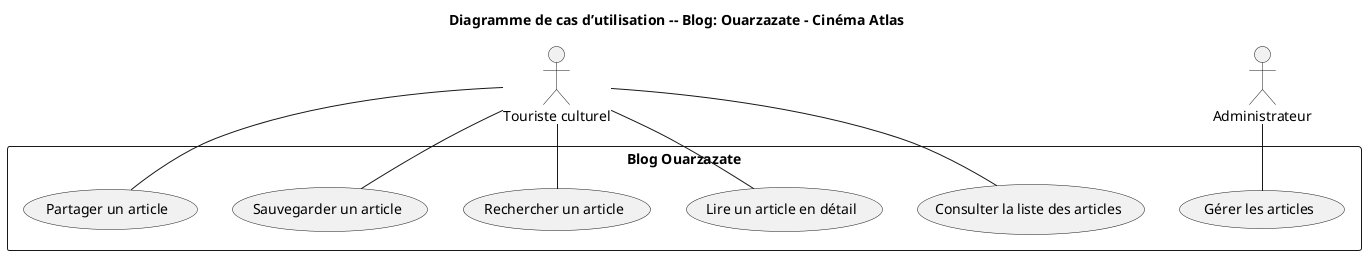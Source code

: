 @startuml
title Diagramme de cas d’utilisation -- Blog: Ouarzazate - Cinéma Atlas

actor "Touriste culturel" as Touriste
actor "Administrateur" as Admin

rectangle "Blog Ouarzazate" {
  
  (Consulter la liste des articles) as UC1
  (Lire un article en détail) as UC2
  (Rechercher un article) as UC3
  (Sauvegarder un article) as UC4
  (Partager un article) as UC5
  (Gérer les articles) as UC6
}

Touriste -- UC1
Touriste -- UC2
Touriste -- UC3
Touriste -- UC4
Touriste -- UC5

Admin -- UC6

@enduml

